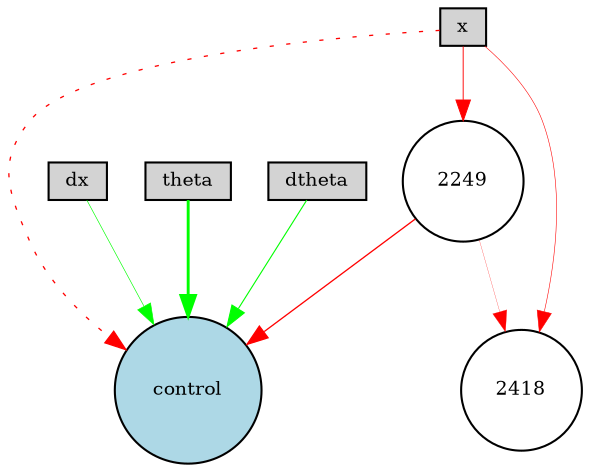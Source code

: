digraph {
	node [fontsize=9 height=0.2 shape=circle width=0.2]
	x [fillcolor=lightgray shape=box style=filled]
	dx [fillcolor=lightgray shape=box style=filled]
	theta [fillcolor=lightgray shape=box style=filled]
	dtheta [fillcolor=lightgray shape=box style=filled]
	control [fillcolor=lightblue style=filled]
	2249 [fillcolor=white style=filled]
	2418 [fillcolor=white style=filled]
	theta -> control [color=green penwidth=1.392712815469984 style=solid]
	dtheta -> control [color=green penwidth=0.5321452434332162 style=solid]
	x -> control [color=red penwidth=0.6294534346574949 style=dotted]
	dx -> control [color=green penwidth=0.3102302256452947 style=solid]
	x -> 2249 [color=red penwidth=0.4428624920368929 style=solid]
	2249 -> control [color=red penwidth=0.6277581564982839 style=solid]
	x -> 2418 [color=red penwidth=0.26996142691376934 style=solid]
	2249 -> 2418 [color=red penwidth=0.11527066323429724 style=solid]
}
